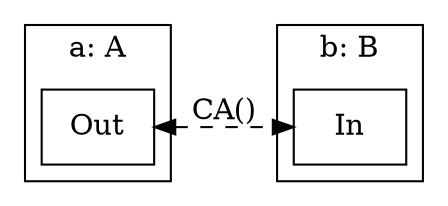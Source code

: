 
digraph Sync2Async3_as {
  graph [rankdir = "LR"];
  
  subgraph cluster_a{
    label = "a: A";
    node [shape = box];
    a_Out[label = Out]
  }

  subgraph cluster_b{
    label = "b: B";
    node [shape = box];
    b_In[label = In]
  }

  
 a_Out -> b_In [label = "CA()", dir = both, style=dashed];

}
